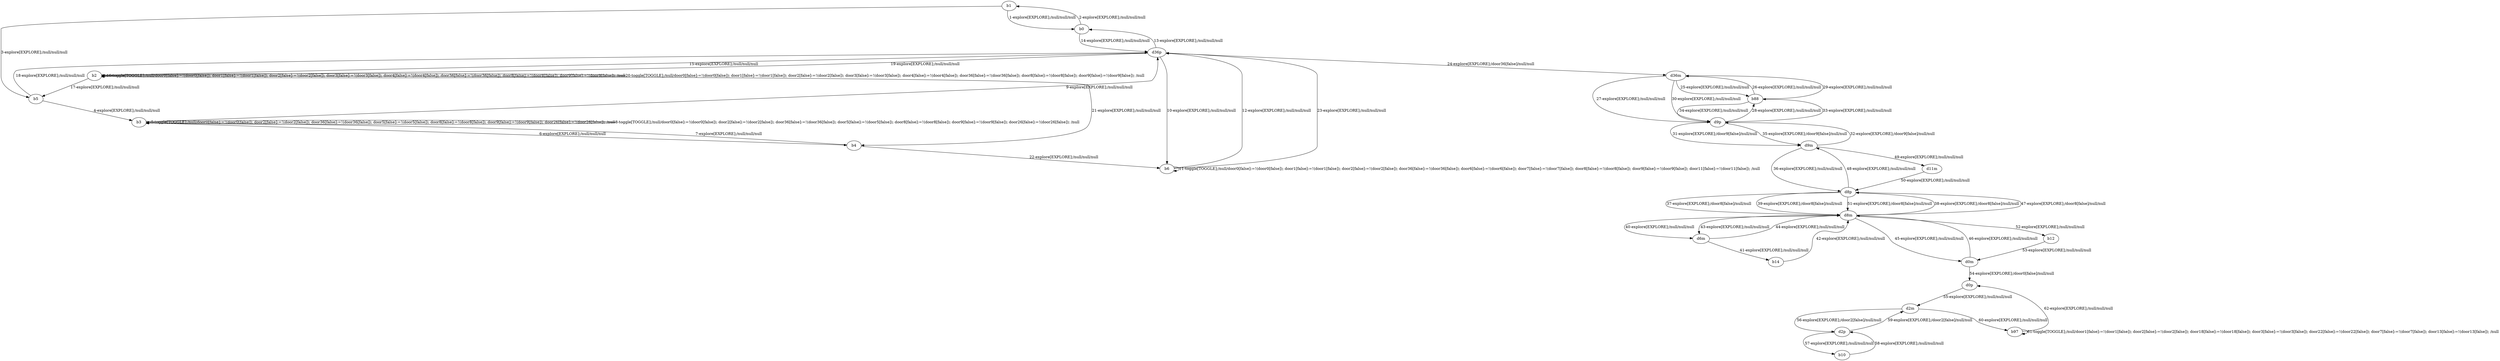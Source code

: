 # Total number of goals covered by this test: 11
# d2m --> b97
# d2p --> d2m
# b10 --> d2p
# b97 --> d0p
# d2m --> d2p
# d6m --> b14
# d0p --> d2m
# d8m --> d6m
# d2p --> b10
# d8m --> d0m
# b97 --> b97

digraph g {
"b1" -> "b0" [label = "1-explore[EXPLORE];/null/null/null"];
"b0" -> "b1" [label = "2-explore[EXPLORE];/null/null/null"];
"b1" -> "b5" [label = "3-explore[EXPLORE];/null/null/null"];
"b5" -> "b3" [label = "4-explore[EXPLORE];/null/null/null"];
"b3" -> "b3" [label = "5-toggle[TOGGLE];/null/door0[false]:=!(door0[false]); door2[false]:=!(door2[false]); door36[false]:=!(door36[false]); door5[false]:=!(door5[false]); door8[false]:=!(door8[false]); door9[false]:=!(door9[false]); door26[false]:=!(door26[false]); /null"];
"b3" -> "b4" [label = "6-explore[EXPLORE];/null/null/null"];
"b4" -> "b3" [label = "7-explore[EXPLORE];/null/null/null"];
"b3" -> "b3" [label = "8-toggle[TOGGLE];/null/door0[false]:=!(door0[false]); door2[false]:=!(door2[false]); door36[false]:=!(door36[false]); door5[false]:=!(door5[false]); door8[false]:=!(door8[false]); door9[false]:=!(door9[false]); door26[false]:=!(door26[false]); /null"];
"b3" -> "d36p" [label = "9-explore[EXPLORE];/null/null/null"];
"d36p" -> "b6" [label = "10-explore[EXPLORE];/null/null/null"];
"b6" -> "b6" [label = "11-toggle[TOGGLE];/null/door0[false]:=!(door0[false]); door1[false]:=!(door1[false]); door2[false]:=!(door2[false]); door36[false]:=!(door36[false]); door6[false]:=!(door6[false]); door7[false]:=!(door7[false]); door8[false]:=!(door8[false]); door9[false]:=!(door9[false]); door11[false]:=!(door11[false]); /null"];
"b6" -> "d36p" [label = "12-explore[EXPLORE];/null/null/null"];
"d36p" -> "b0" [label = "13-explore[EXPLORE];/null/null/null"];
"b0" -> "d36p" [label = "14-explore[EXPLORE];/null/null/null"];
"d36p" -> "b2" [label = "15-explore[EXPLORE];/null/null/null"];
"b2" -> "b2" [label = "16-toggle[TOGGLE];/null/door0[false]:=!(door0[false]); door1[false]:=!(door1[false]); door2[false]:=!(door2[false]); door3[false]:=!(door3[false]); door4[false]:=!(door4[false]); door36[false]:=!(door36[false]); door8[false]:=!(door8[false]); door9[false]:=!(door9[false]); /null"];
"b2" -> "b5" [label = "17-explore[EXPLORE];/null/null/null"];
"b5" -> "d36p" [label = "18-explore[EXPLORE];/null/null/null"];
"d36p" -> "b2" [label = "19-explore[EXPLORE];/null/null/null"];
"b2" -> "b2" [label = "20-toggle[TOGGLE];/null/door0[false]:=!(door0[false]); door1[false]:=!(door1[false]); door2[false]:=!(door2[false]); door3[false]:=!(door3[false]); door4[false]:=!(door4[false]); door36[false]:=!(door36[false]); door8[false]:=!(door8[false]); door9[false]:=!(door9[false]); /null"];
"b2" -> "b4" [label = "21-explore[EXPLORE];/null/null/null"];
"b4" -> "b6" [label = "22-explore[EXPLORE];/null/null/null"];
"b6" -> "d36p" [label = "23-explore[EXPLORE];/null/null/null"];
"d36p" -> "d36m" [label = "24-explore[EXPLORE];/door36[false]/null/null"];
"d36m" -> "b88" [label = "25-explore[EXPLORE];/null/null/null"];
"b88" -> "d36m" [label = "26-explore[EXPLORE];/null/null/null"];
"d36m" -> "d9p" [label = "27-explore[EXPLORE];/null/null/null"];
"d9p" -> "b88" [label = "28-explore[EXPLORE];/null/null/null"];
"b88" -> "d36m" [label = "29-explore[EXPLORE];/null/null/null"];
"d36m" -> "d9p" [label = "30-explore[EXPLORE];/null/null/null"];
"d9p" -> "d9m" [label = "31-explore[EXPLORE];/door9[false]/null/null"];
"d9m" -> "d9p" [label = "32-explore[EXPLORE];/door9[false]/null/null"];
"d9p" -> "b88" [label = "33-explore[EXPLORE];/null/null/null"];
"b88" -> "d9p" [label = "34-explore[EXPLORE];/null/null/null"];
"d9p" -> "d9m" [label = "35-explore[EXPLORE];/door9[false]/null/null"];
"d9m" -> "d8p" [label = "36-explore[EXPLORE];/null/null/null"];
"d8p" -> "d8m" [label = "37-explore[EXPLORE];/door8[false]/null/null"];
"d8m" -> "d8p" [label = "38-explore[EXPLORE];/door8[false]/null/null"];
"d8p" -> "d8m" [label = "39-explore[EXPLORE];/door8[false]/null/null"];
"d8m" -> "d6m" [label = "40-explore[EXPLORE];/null/null/null"];
"d6m" -> "b14" [label = "41-explore[EXPLORE];/null/null/null"];
"b14" -> "d8m" [label = "42-explore[EXPLORE];/null/null/null"];
"d8m" -> "d6m" [label = "43-explore[EXPLORE];/null/null/null"];
"d6m" -> "d8m" [label = "44-explore[EXPLORE];/null/null/null"];
"d8m" -> "d0m" [label = "45-explore[EXPLORE];/null/null/null"];
"d0m" -> "d8m" [label = "46-explore[EXPLORE];/null/null/null"];
"d8m" -> "d8p" [label = "47-explore[EXPLORE];/door8[false]/null/null"];
"d8p" -> "d9m" [label = "48-explore[EXPLORE];/null/null/null"];
"d9m" -> "d11m" [label = "49-explore[EXPLORE];/null/null/null"];
"d11m" -> "d8p" [label = "50-explore[EXPLORE];/null/null/null"];
"d8p" -> "d8m" [label = "51-explore[EXPLORE];/door8[false]/null/null"];
"d8m" -> "b12" [label = "52-explore[EXPLORE];/null/null/null"];
"b12" -> "d0m" [label = "53-explore[EXPLORE];/null/null/null"];
"d0m" -> "d0p" [label = "54-explore[EXPLORE];/door0[false]/null/null"];
"d0p" -> "d2m" [label = "55-explore[EXPLORE];/null/null/null"];
"d2m" -> "d2p" [label = "56-explore[EXPLORE];/door2[false]/null/null"];
"d2p" -> "b10" [label = "57-explore[EXPLORE];/null/null/null"];
"b10" -> "d2p" [label = "58-explore[EXPLORE];/null/null/null"];
"d2p" -> "d2m" [label = "59-explore[EXPLORE];/door2[false]/null/null"];
"d2m" -> "b97" [label = "60-explore[EXPLORE];/null/null/null"];
"b97" -> "b97" [label = "61-toggle[TOGGLE];/null/door1[false]:=!(door1[false]); door2[false]:=!(door2[false]); door18[false]:=!(door18[false]); door3[false]:=!(door3[false]); door22[false]:=!(door22[false]); door7[false]:=!(door7[false]); door13[false]:=!(door13[false]); /null"];
"b97" -> "d0p" [label = "62-explore[EXPLORE];/null/null/null"];
}